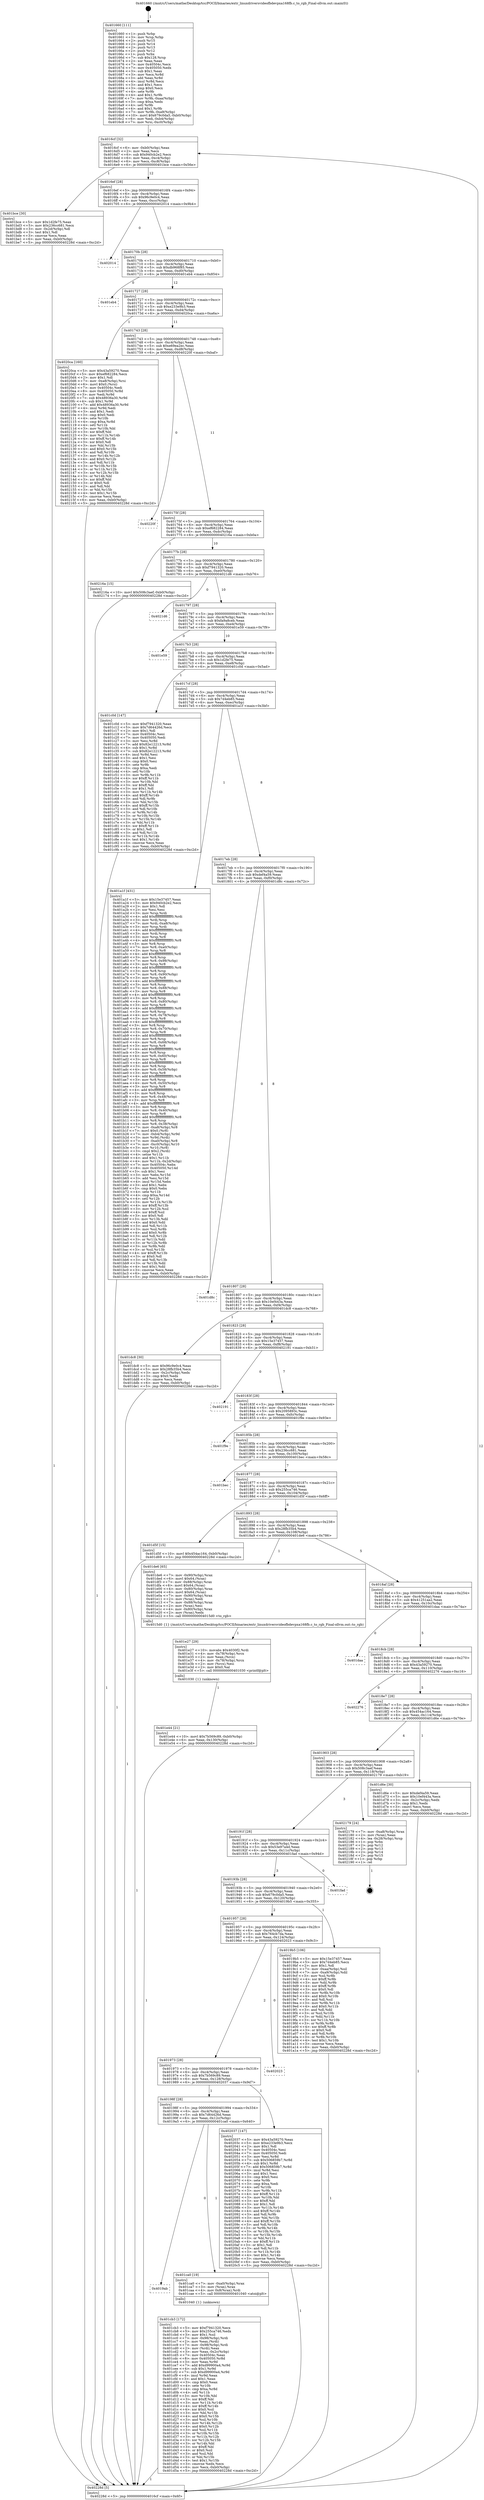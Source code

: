 digraph "0x401660" {
  label = "0x401660 (/mnt/c/Users/mathe/Desktop/tcc/POCII/binaries/extr_linuxdriversvideofbdevpxa168fb.c_to_rgb_Final-ollvm.out::main(0))"
  labelloc = "t"
  node[shape=record]

  Entry [label="",width=0.3,height=0.3,shape=circle,fillcolor=black,style=filled]
  "0x4016cf" [label="{
     0x4016cf [32]\l
     | [instrs]\l
     &nbsp;&nbsp;0x4016cf \<+6\>: mov -0xb0(%rbp),%eax\l
     &nbsp;&nbsp;0x4016d5 \<+2\>: mov %eax,%ecx\l
     &nbsp;&nbsp;0x4016d7 \<+6\>: sub $0x940cb2e2,%ecx\l
     &nbsp;&nbsp;0x4016dd \<+6\>: mov %eax,-0xc4(%rbp)\l
     &nbsp;&nbsp;0x4016e3 \<+6\>: mov %ecx,-0xc8(%rbp)\l
     &nbsp;&nbsp;0x4016e9 \<+6\>: je 0000000000401bce \<main+0x56e\>\l
  }"]
  "0x401bce" [label="{
     0x401bce [30]\l
     | [instrs]\l
     &nbsp;&nbsp;0x401bce \<+5\>: mov $0x1d2fe75,%eax\l
     &nbsp;&nbsp;0x401bd3 \<+5\>: mov $0x236cc681,%ecx\l
     &nbsp;&nbsp;0x401bd8 \<+3\>: mov -0x2d(%rbp),%dl\l
     &nbsp;&nbsp;0x401bdb \<+3\>: test $0x1,%dl\l
     &nbsp;&nbsp;0x401bde \<+3\>: cmovne %ecx,%eax\l
     &nbsp;&nbsp;0x401be1 \<+6\>: mov %eax,-0xb0(%rbp)\l
     &nbsp;&nbsp;0x401be7 \<+5\>: jmp 000000000040228d \<main+0xc2d\>\l
  }"]
  "0x4016ef" [label="{
     0x4016ef [28]\l
     | [instrs]\l
     &nbsp;&nbsp;0x4016ef \<+5\>: jmp 00000000004016f4 \<main+0x94\>\l
     &nbsp;&nbsp;0x4016f4 \<+6\>: mov -0xc4(%rbp),%eax\l
     &nbsp;&nbsp;0x4016fa \<+5\>: sub $0x96c9e0c4,%eax\l
     &nbsp;&nbsp;0x4016ff \<+6\>: mov %eax,-0xcc(%rbp)\l
     &nbsp;&nbsp;0x401705 \<+6\>: je 0000000000402014 \<main+0x9b4\>\l
  }"]
  Exit [label="",width=0.3,height=0.3,shape=circle,fillcolor=black,style=filled,peripheries=2]
  "0x402014" [label="{
     0x402014\l
  }", style=dashed]
  "0x40170b" [label="{
     0x40170b [28]\l
     | [instrs]\l
     &nbsp;&nbsp;0x40170b \<+5\>: jmp 0000000000401710 \<main+0xb0\>\l
     &nbsp;&nbsp;0x401710 \<+6\>: mov -0xc4(%rbp),%eax\l
     &nbsp;&nbsp;0x401716 \<+5\>: sub $0xdb968f85,%eax\l
     &nbsp;&nbsp;0x40171b \<+6\>: mov %eax,-0xd0(%rbp)\l
     &nbsp;&nbsp;0x401721 \<+6\>: je 0000000000401eb4 \<main+0x854\>\l
  }"]
  "0x401e44" [label="{
     0x401e44 [21]\l
     | [instrs]\l
     &nbsp;&nbsp;0x401e44 \<+10\>: movl $0x7b569c89,-0xb0(%rbp)\l
     &nbsp;&nbsp;0x401e4e \<+6\>: mov %eax,-0x130(%rbp)\l
     &nbsp;&nbsp;0x401e54 \<+5\>: jmp 000000000040228d \<main+0xc2d\>\l
  }"]
  "0x401eb4" [label="{
     0x401eb4\l
  }", style=dashed]
  "0x401727" [label="{
     0x401727 [28]\l
     | [instrs]\l
     &nbsp;&nbsp;0x401727 \<+5\>: jmp 000000000040172c \<main+0xcc\>\l
     &nbsp;&nbsp;0x40172c \<+6\>: mov -0xc4(%rbp),%eax\l
     &nbsp;&nbsp;0x401732 \<+5\>: sub $0xe233e9b3,%eax\l
     &nbsp;&nbsp;0x401737 \<+6\>: mov %eax,-0xd4(%rbp)\l
     &nbsp;&nbsp;0x40173d \<+6\>: je 00000000004020ca \<main+0xa6a\>\l
  }"]
  "0x401e27" [label="{
     0x401e27 [29]\l
     | [instrs]\l
     &nbsp;&nbsp;0x401e27 \<+10\>: movabs $0x4030f2,%rdi\l
     &nbsp;&nbsp;0x401e31 \<+4\>: mov -0x78(%rbp),%rcx\l
     &nbsp;&nbsp;0x401e35 \<+2\>: mov %eax,(%rcx)\l
     &nbsp;&nbsp;0x401e37 \<+4\>: mov -0x78(%rbp),%rcx\l
     &nbsp;&nbsp;0x401e3b \<+2\>: mov (%rcx),%esi\l
     &nbsp;&nbsp;0x401e3d \<+2\>: mov $0x0,%al\l
     &nbsp;&nbsp;0x401e3f \<+5\>: call 0000000000401030 \<printf@plt\>\l
     | [calls]\l
     &nbsp;&nbsp;0x401030 \{1\} (unknown)\l
  }"]
  "0x4020ca" [label="{
     0x4020ca [160]\l
     | [instrs]\l
     &nbsp;&nbsp;0x4020ca \<+5\>: mov $0x43a59270,%eax\l
     &nbsp;&nbsp;0x4020cf \<+5\>: mov $0xef682284,%ecx\l
     &nbsp;&nbsp;0x4020d4 \<+2\>: mov $0x1,%dl\l
     &nbsp;&nbsp;0x4020d6 \<+7\>: mov -0xa8(%rbp),%rsi\l
     &nbsp;&nbsp;0x4020dd \<+6\>: movl $0x0,(%rsi)\l
     &nbsp;&nbsp;0x4020e3 \<+7\>: mov 0x40504c,%edi\l
     &nbsp;&nbsp;0x4020ea \<+8\>: mov 0x405050,%r8d\l
     &nbsp;&nbsp;0x4020f2 \<+3\>: mov %edi,%r9d\l
     &nbsp;&nbsp;0x4020f5 \<+7\>: sub $0x48936a30,%r9d\l
     &nbsp;&nbsp;0x4020fc \<+4\>: sub $0x1,%r9d\l
     &nbsp;&nbsp;0x402100 \<+7\>: add $0x48936a30,%r9d\l
     &nbsp;&nbsp;0x402107 \<+4\>: imul %r9d,%edi\l
     &nbsp;&nbsp;0x40210b \<+3\>: and $0x1,%edi\l
     &nbsp;&nbsp;0x40210e \<+3\>: cmp $0x0,%edi\l
     &nbsp;&nbsp;0x402111 \<+4\>: sete %r10b\l
     &nbsp;&nbsp;0x402115 \<+4\>: cmp $0xa,%r8d\l
     &nbsp;&nbsp;0x402119 \<+4\>: setl %r11b\l
     &nbsp;&nbsp;0x40211d \<+3\>: mov %r10b,%bl\l
     &nbsp;&nbsp;0x402120 \<+3\>: xor $0xff,%bl\l
     &nbsp;&nbsp;0x402123 \<+3\>: mov %r11b,%r14b\l
     &nbsp;&nbsp;0x402126 \<+4\>: xor $0xff,%r14b\l
     &nbsp;&nbsp;0x40212a \<+3\>: xor $0x0,%dl\l
     &nbsp;&nbsp;0x40212d \<+3\>: mov %bl,%r15b\l
     &nbsp;&nbsp;0x402130 \<+4\>: and $0x0,%r15b\l
     &nbsp;&nbsp;0x402134 \<+3\>: and %dl,%r10b\l
     &nbsp;&nbsp;0x402137 \<+3\>: mov %r14b,%r12b\l
     &nbsp;&nbsp;0x40213a \<+4\>: and $0x0,%r12b\l
     &nbsp;&nbsp;0x40213e \<+3\>: and %dl,%r11b\l
     &nbsp;&nbsp;0x402141 \<+3\>: or %r10b,%r15b\l
     &nbsp;&nbsp;0x402144 \<+3\>: or %r11b,%r12b\l
     &nbsp;&nbsp;0x402147 \<+3\>: xor %r12b,%r15b\l
     &nbsp;&nbsp;0x40214a \<+3\>: or %r14b,%bl\l
     &nbsp;&nbsp;0x40214d \<+3\>: xor $0xff,%bl\l
     &nbsp;&nbsp;0x402150 \<+3\>: or $0x0,%dl\l
     &nbsp;&nbsp;0x402153 \<+2\>: and %dl,%bl\l
     &nbsp;&nbsp;0x402155 \<+3\>: or %bl,%r15b\l
     &nbsp;&nbsp;0x402158 \<+4\>: test $0x1,%r15b\l
     &nbsp;&nbsp;0x40215c \<+3\>: cmovne %ecx,%eax\l
     &nbsp;&nbsp;0x40215f \<+6\>: mov %eax,-0xb0(%rbp)\l
     &nbsp;&nbsp;0x402165 \<+5\>: jmp 000000000040228d \<main+0xc2d\>\l
  }"]
  "0x401743" [label="{
     0x401743 [28]\l
     | [instrs]\l
     &nbsp;&nbsp;0x401743 \<+5\>: jmp 0000000000401748 \<main+0xe8\>\l
     &nbsp;&nbsp;0x401748 \<+6\>: mov -0xc4(%rbp),%eax\l
     &nbsp;&nbsp;0x40174e \<+5\>: sub $0xe69ea2ec,%eax\l
     &nbsp;&nbsp;0x401753 \<+6\>: mov %eax,-0xd8(%rbp)\l
     &nbsp;&nbsp;0x401759 \<+6\>: je 000000000040220f \<main+0xbaf\>\l
  }"]
  "0x401cb3" [label="{
     0x401cb3 [172]\l
     | [instrs]\l
     &nbsp;&nbsp;0x401cb3 \<+5\>: mov $0xf7941320,%ecx\l
     &nbsp;&nbsp;0x401cb8 \<+5\>: mov $0x255ca746,%edx\l
     &nbsp;&nbsp;0x401cbd \<+3\>: mov $0x1,%sil\l
     &nbsp;&nbsp;0x401cc0 \<+7\>: mov -0x98(%rbp),%rdi\l
     &nbsp;&nbsp;0x401cc7 \<+2\>: mov %eax,(%rdi)\l
     &nbsp;&nbsp;0x401cc9 \<+7\>: mov -0x98(%rbp),%rdi\l
     &nbsp;&nbsp;0x401cd0 \<+2\>: mov (%rdi),%eax\l
     &nbsp;&nbsp;0x401cd2 \<+3\>: mov %eax,-0x2c(%rbp)\l
     &nbsp;&nbsp;0x401cd5 \<+7\>: mov 0x40504c,%eax\l
     &nbsp;&nbsp;0x401cdc \<+8\>: mov 0x405050,%r8d\l
     &nbsp;&nbsp;0x401ce4 \<+3\>: mov %eax,%r9d\l
     &nbsp;&nbsp;0x401ce7 \<+7\>: add $0xd99900a4,%r9d\l
     &nbsp;&nbsp;0x401cee \<+4\>: sub $0x1,%r9d\l
     &nbsp;&nbsp;0x401cf2 \<+7\>: sub $0xd99900a4,%r9d\l
     &nbsp;&nbsp;0x401cf9 \<+4\>: imul %r9d,%eax\l
     &nbsp;&nbsp;0x401cfd \<+3\>: and $0x1,%eax\l
     &nbsp;&nbsp;0x401d00 \<+3\>: cmp $0x0,%eax\l
     &nbsp;&nbsp;0x401d03 \<+4\>: sete %r10b\l
     &nbsp;&nbsp;0x401d07 \<+4\>: cmp $0xa,%r8d\l
     &nbsp;&nbsp;0x401d0b \<+4\>: setl %r11b\l
     &nbsp;&nbsp;0x401d0f \<+3\>: mov %r10b,%bl\l
     &nbsp;&nbsp;0x401d12 \<+3\>: xor $0xff,%bl\l
     &nbsp;&nbsp;0x401d15 \<+3\>: mov %r11b,%r14b\l
     &nbsp;&nbsp;0x401d18 \<+4\>: xor $0xff,%r14b\l
     &nbsp;&nbsp;0x401d1c \<+4\>: xor $0x0,%sil\l
     &nbsp;&nbsp;0x401d20 \<+3\>: mov %bl,%r15b\l
     &nbsp;&nbsp;0x401d23 \<+4\>: and $0x0,%r15b\l
     &nbsp;&nbsp;0x401d27 \<+3\>: and %sil,%r10b\l
     &nbsp;&nbsp;0x401d2a \<+3\>: mov %r14b,%r12b\l
     &nbsp;&nbsp;0x401d2d \<+4\>: and $0x0,%r12b\l
     &nbsp;&nbsp;0x401d31 \<+3\>: and %sil,%r11b\l
     &nbsp;&nbsp;0x401d34 \<+3\>: or %r10b,%r15b\l
     &nbsp;&nbsp;0x401d37 \<+3\>: or %r11b,%r12b\l
     &nbsp;&nbsp;0x401d3a \<+3\>: xor %r12b,%r15b\l
     &nbsp;&nbsp;0x401d3d \<+3\>: or %r14b,%bl\l
     &nbsp;&nbsp;0x401d40 \<+3\>: xor $0xff,%bl\l
     &nbsp;&nbsp;0x401d43 \<+4\>: or $0x0,%sil\l
     &nbsp;&nbsp;0x401d47 \<+3\>: and %sil,%bl\l
     &nbsp;&nbsp;0x401d4a \<+3\>: or %bl,%r15b\l
     &nbsp;&nbsp;0x401d4d \<+4\>: test $0x1,%r15b\l
     &nbsp;&nbsp;0x401d51 \<+3\>: cmovne %edx,%ecx\l
     &nbsp;&nbsp;0x401d54 \<+6\>: mov %ecx,-0xb0(%rbp)\l
     &nbsp;&nbsp;0x401d5a \<+5\>: jmp 000000000040228d \<main+0xc2d\>\l
  }"]
  "0x40220f" [label="{
     0x40220f\l
  }", style=dashed]
  "0x40175f" [label="{
     0x40175f [28]\l
     | [instrs]\l
     &nbsp;&nbsp;0x40175f \<+5\>: jmp 0000000000401764 \<main+0x104\>\l
     &nbsp;&nbsp;0x401764 \<+6\>: mov -0xc4(%rbp),%eax\l
     &nbsp;&nbsp;0x40176a \<+5\>: sub $0xef682284,%eax\l
     &nbsp;&nbsp;0x40176f \<+6\>: mov %eax,-0xdc(%rbp)\l
     &nbsp;&nbsp;0x401775 \<+6\>: je 000000000040216a \<main+0xb0a\>\l
  }"]
  "0x4019ab" [label="{
     0x4019ab\l
  }", style=dashed]
  "0x40216a" [label="{
     0x40216a [15]\l
     | [instrs]\l
     &nbsp;&nbsp;0x40216a \<+10\>: movl $0x508c3aef,-0xb0(%rbp)\l
     &nbsp;&nbsp;0x402174 \<+5\>: jmp 000000000040228d \<main+0xc2d\>\l
  }"]
  "0x40177b" [label="{
     0x40177b [28]\l
     | [instrs]\l
     &nbsp;&nbsp;0x40177b \<+5\>: jmp 0000000000401780 \<main+0x120\>\l
     &nbsp;&nbsp;0x401780 \<+6\>: mov -0xc4(%rbp),%eax\l
     &nbsp;&nbsp;0x401786 \<+5\>: sub $0xf7941320,%eax\l
     &nbsp;&nbsp;0x40178b \<+6\>: mov %eax,-0xe0(%rbp)\l
     &nbsp;&nbsp;0x401791 \<+6\>: je 00000000004021d6 \<main+0xb76\>\l
  }"]
  "0x401ca0" [label="{
     0x401ca0 [19]\l
     | [instrs]\l
     &nbsp;&nbsp;0x401ca0 \<+7\>: mov -0xa0(%rbp),%rax\l
     &nbsp;&nbsp;0x401ca7 \<+3\>: mov (%rax),%rax\l
     &nbsp;&nbsp;0x401caa \<+4\>: mov 0x8(%rax),%rdi\l
     &nbsp;&nbsp;0x401cae \<+5\>: call 0000000000401040 \<atoi@plt\>\l
     | [calls]\l
     &nbsp;&nbsp;0x401040 \{1\} (unknown)\l
  }"]
  "0x4021d6" [label="{
     0x4021d6\l
  }", style=dashed]
  "0x401797" [label="{
     0x401797 [28]\l
     | [instrs]\l
     &nbsp;&nbsp;0x401797 \<+5\>: jmp 000000000040179c \<main+0x13c\>\l
     &nbsp;&nbsp;0x40179c \<+6\>: mov -0xc4(%rbp),%eax\l
     &nbsp;&nbsp;0x4017a2 \<+5\>: sub $0xfa9a8ceb,%eax\l
     &nbsp;&nbsp;0x4017a7 \<+6\>: mov %eax,-0xe4(%rbp)\l
     &nbsp;&nbsp;0x4017ad \<+6\>: je 0000000000401e59 \<main+0x7f9\>\l
  }"]
  "0x40198f" [label="{
     0x40198f [28]\l
     | [instrs]\l
     &nbsp;&nbsp;0x40198f \<+5\>: jmp 0000000000401994 \<main+0x334\>\l
     &nbsp;&nbsp;0x401994 \<+6\>: mov -0xc4(%rbp),%eax\l
     &nbsp;&nbsp;0x40199a \<+5\>: sub $0x7d64426d,%eax\l
     &nbsp;&nbsp;0x40199f \<+6\>: mov %eax,-0x12c(%rbp)\l
     &nbsp;&nbsp;0x4019a5 \<+6\>: je 0000000000401ca0 \<main+0x640\>\l
  }"]
  "0x401e59" [label="{
     0x401e59\l
  }", style=dashed]
  "0x4017b3" [label="{
     0x4017b3 [28]\l
     | [instrs]\l
     &nbsp;&nbsp;0x4017b3 \<+5\>: jmp 00000000004017b8 \<main+0x158\>\l
     &nbsp;&nbsp;0x4017b8 \<+6\>: mov -0xc4(%rbp),%eax\l
     &nbsp;&nbsp;0x4017be \<+5\>: sub $0x1d2fe75,%eax\l
     &nbsp;&nbsp;0x4017c3 \<+6\>: mov %eax,-0xe8(%rbp)\l
     &nbsp;&nbsp;0x4017c9 \<+6\>: je 0000000000401c0d \<main+0x5ad\>\l
  }"]
  "0x402037" [label="{
     0x402037 [147]\l
     | [instrs]\l
     &nbsp;&nbsp;0x402037 \<+5\>: mov $0x43a59270,%eax\l
     &nbsp;&nbsp;0x40203c \<+5\>: mov $0xe233e9b3,%ecx\l
     &nbsp;&nbsp;0x402041 \<+2\>: mov $0x1,%dl\l
     &nbsp;&nbsp;0x402043 \<+7\>: mov 0x40504c,%esi\l
     &nbsp;&nbsp;0x40204a \<+7\>: mov 0x405050,%edi\l
     &nbsp;&nbsp;0x402051 \<+3\>: mov %esi,%r8d\l
     &nbsp;&nbsp;0x402054 \<+7\>: sub $0x506859b7,%r8d\l
     &nbsp;&nbsp;0x40205b \<+4\>: sub $0x1,%r8d\l
     &nbsp;&nbsp;0x40205f \<+7\>: add $0x506859b7,%r8d\l
     &nbsp;&nbsp;0x402066 \<+4\>: imul %r8d,%esi\l
     &nbsp;&nbsp;0x40206a \<+3\>: and $0x1,%esi\l
     &nbsp;&nbsp;0x40206d \<+3\>: cmp $0x0,%esi\l
     &nbsp;&nbsp;0x402070 \<+4\>: sete %r9b\l
     &nbsp;&nbsp;0x402074 \<+3\>: cmp $0xa,%edi\l
     &nbsp;&nbsp;0x402077 \<+4\>: setl %r10b\l
     &nbsp;&nbsp;0x40207b \<+3\>: mov %r9b,%r11b\l
     &nbsp;&nbsp;0x40207e \<+4\>: xor $0xff,%r11b\l
     &nbsp;&nbsp;0x402082 \<+3\>: mov %r10b,%bl\l
     &nbsp;&nbsp;0x402085 \<+3\>: xor $0xff,%bl\l
     &nbsp;&nbsp;0x402088 \<+3\>: xor $0x1,%dl\l
     &nbsp;&nbsp;0x40208b \<+3\>: mov %r11b,%r14b\l
     &nbsp;&nbsp;0x40208e \<+4\>: and $0xff,%r14b\l
     &nbsp;&nbsp;0x402092 \<+3\>: and %dl,%r9b\l
     &nbsp;&nbsp;0x402095 \<+3\>: mov %bl,%r15b\l
     &nbsp;&nbsp;0x402098 \<+4\>: and $0xff,%r15b\l
     &nbsp;&nbsp;0x40209c \<+3\>: and %dl,%r10b\l
     &nbsp;&nbsp;0x40209f \<+3\>: or %r9b,%r14b\l
     &nbsp;&nbsp;0x4020a2 \<+3\>: or %r10b,%r15b\l
     &nbsp;&nbsp;0x4020a5 \<+3\>: xor %r15b,%r14b\l
     &nbsp;&nbsp;0x4020a8 \<+3\>: or %bl,%r11b\l
     &nbsp;&nbsp;0x4020ab \<+4\>: xor $0xff,%r11b\l
     &nbsp;&nbsp;0x4020af \<+3\>: or $0x1,%dl\l
     &nbsp;&nbsp;0x4020b2 \<+3\>: and %dl,%r11b\l
     &nbsp;&nbsp;0x4020b5 \<+3\>: or %r11b,%r14b\l
     &nbsp;&nbsp;0x4020b8 \<+4\>: test $0x1,%r14b\l
     &nbsp;&nbsp;0x4020bc \<+3\>: cmovne %ecx,%eax\l
     &nbsp;&nbsp;0x4020bf \<+6\>: mov %eax,-0xb0(%rbp)\l
     &nbsp;&nbsp;0x4020c5 \<+5\>: jmp 000000000040228d \<main+0xc2d\>\l
  }"]
  "0x401c0d" [label="{
     0x401c0d [147]\l
     | [instrs]\l
     &nbsp;&nbsp;0x401c0d \<+5\>: mov $0xf7941320,%eax\l
     &nbsp;&nbsp;0x401c12 \<+5\>: mov $0x7d64426d,%ecx\l
     &nbsp;&nbsp;0x401c17 \<+2\>: mov $0x1,%dl\l
     &nbsp;&nbsp;0x401c19 \<+7\>: mov 0x40504c,%esi\l
     &nbsp;&nbsp;0x401c20 \<+7\>: mov 0x405050,%edi\l
     &nbsp;&nbsp;0x401c27 \<+3\>: mov %esi,%r8d\l
     &nbsp;&nbsp;0x401c2a \<+7\>: add $0x82e12213,%r8d\l
     &nbsp;&nbsp;0x401c31 \<+4\>: sub $0x1,%r8d\l
     &nbsp;&nbsp;0x401c35 \<+7\>: sub $0x82e12213,%r8d\l
     &nbsp;&nbsp;0x401c3c \<+4\>: imul %r8d,%esi\l
     &nbsp;&nbsp;0x401c40 \<+3\>: and $0x1,%esi\l
     &nbsp;&nbsp;0x401c43 \<+3\>: cmp $0x0,%esi\l
     &nbsp;&nbsp;0x401c46 \<+4\>: sete %r9b\l
     &nbsp;&nbsp;0x401c4a \<+3\>: cmp $0xa,%edi\l
     &nbsp;&nbsp;0x401c4d \<+4\>: setl %r10b\l
     &nbsp;&nbsp;0x401c51 \<+3\>: mov %r9b,%r11b\l
     &nbsp;&nbsp;0x401c54 \<+4\>: xor $0xff,%r11b\l
     &nbsp;&nbsp;0x401c58 \<+3\>: mov %r10b,%bl\l
     &nbsp;&nbsp;0x401c5b \<+3\>: xor $0xff,%bl\l
     &nbsp;&nbsp;0x401c5e \<+3\>: xor $0x1,%dl\l
     &nbsp;&nbsp;0x401c61 \<+3\>: mov %r11b,%r14b\l
     &nbsp;&nbsp;0x401c64 \<+4\>: and $0xff,%r14b\l
     &nbsp;&nbsp;0x401c68 \<+3\>: and %dl,%r9b\l
     &nbsp;&nbsp;0x401c6b \<+3\>: mov %bl,%r15b\l
     &nbsp;&nbsp;0x401c6e \<+4\>: and $0xff,%r15b\l
     &nbsp;&nbsp;0x401c72 \<+3\>: and %dl,%r10b\l
     &nbsp;&nbsp;0x401c75 \<+3\>: or %r9b,%r14b\l
     &nbsp;&nbsp;0x401c78 \<+3\>: or %r10b,%r15b\l
     &nbsp;&nbsp;0x401c7b \<+3\>: xor %r15b,%r14b\l
     &nbsp;&nbsp;0x401c7e \<+3\>: or %bl,%r11b\l
     &nbsp;&nbsp;0x401c81 \<+4\>: xor $0xff,%r11b\l
     &nbsp;&nbsp;0x401c85 \<+3\>: or $0x1,%dl\l
     &nbsp;&nbsp;0x401c88 \<+3\>: and %dl,%r11b\l
     &nbsp;&nbsp;0x401c8b \<+3\>: or %r11b,%r14b\l
     &nbsp;&nbsp;0x401c8e \<+4\>: test $0x1,%r14b\l
     &nbsp;&nbsp;0x401c92 \<+3\>: cmovne %ecx,%eax\l
     &nbsp;&nbsp;0x401c95 \<+6\>: mov %eax,-0xb0(%rbp)\l
     &nbsp;&nbsp;0x401c9b \<+5\>: jmp 000000000040228d \<main+0xc2d\>\l
  }"]
  "0x4017cf" [label="{
     0x4017cf [28]\l
     | [instrs]\l
     &nbsp;&nbsp;0x4017cf \<+5\>: jmp 00000000004017d4 \<main+0x174\>\l
     &nbsp;&nbsp;0x4017d4 \<+6\>: mov -0xc4(%rbp),%eax\l
     &nbsp;&nbsp;0x4017da \<+5\>: sub $0x7d4eb85,%eax\l
     &nbsp;&nbsp;0x4017df \<+6\>: mov %eax,-0xec(%rbp)\l
     &nbsp;&nbsp;0x4017e5 \<+6\>: je 0000000000401a1f \<main+0x3bf\>\l
  }"]
  "0x401973" [label="{
     0x401973 [28]\l
     | [instrs]\l
     &nbsp;&nbsp;0x401973 \<+5\>: jmp 0000000000401978 \<main+0x318\>\l
     &nbsp;&nbsp;0x401978 \<+6\>: mov -0xc4(%rbp),%eax\l
     &nbsp;&nbsp;0x40197e \<+5\>: sub $0x7b569c89,%eax\l
     &nbsp;&nbsp;0x401983 \<+6\>: mov %eax,-0x128(%rbp)\l
     &nbsp;&nbsp;0x401989 \<+6\>: je 0000000000402037 \<main+0x9d7\>\l
  }"]
  "0x401a1f" [label="{
     0x401a1f [431]\l
     | [instrs]\l
     &nbsp;&nbsp;0x401a1f \<+5\>: mov $0x15e37457,%eax\l
     &nbsp;&nbsp;0x401a24 \<+5\>: mov $0x940cb2e2,%ecx\l
     &nbsp;&nbsp;0x401a29 \<+2\>: mov $0x1,%dl\l
     &nbsp;&nbsp;0x401a2b \<+2\>: xor %esi,%esi\l
     &nbsp;&nbsp;0x401a2d \<+3\>: mov %rsp,%rdi\l
     &nbsp;&nbsp;0x401a30 \<+4\>: add $0xfffffffffffffff0,%rdi\l
     &nbsp;&nbsp;0x401a34 \<+3\>: mov %rdi,%rsp\l
     &nbsp;&nbsp;0x401a37 \<+7\>: mov %rdi,-0xa8(%rbp)\l
     &nbsp;&nbsp;0x401a3e \<+3\>: mov %rsp,%rdi\l
     &nbsp;&nbsp;0x401a41 \<+4\>: add $0xfffffffffffffff0,%rdi\l
     &nbsp;&nbsp;0x401a45 \<+3\>: mov %rdi,%rsp\l
     &nbsp;&nbsp;0x401a48 \<+3\>: mov %rsp,%r8\l
     &nbsp;&nbsp;0x401a4b \<+4\>: add $0xfffffffffffffff0,%r8\l
     &nbsp;&nbsp;0x401a4f \<+3\>: mov %r8,%rsp\l
     &nbsp;&nbsp;0x401a52 \<+7\>: mov %r8,-0xa0(%rbp)\l
     &nbsp;&nbsp;0x401a59 \<+3\>: mov %rsp,%r8\l
     &nbsp;&nbsp;0x401a5c \<+4\>: add $0xfffffffffffffff0,%r8\l
     &nbsp;&nbsp;0x401a60 \<+3\>: mov %r8,%rsp\l
     &nbsp;&nbsp;0x401a63 \<+7\>: mov %r8,-0x98(%rbp)\l
     &nbsp;&nbsp;0x401a6a \<+3\>: mov %rsp,%r8\l
     &nbsp;&nbsp;0x401a6d \<+4\>: add $0xfffffffffffffff0,%r8\l
     &nbsp;&nbsp;0x401a71 \<+3\>: mov %r8,%rsp\l
     &nbsp;&nbsp;0x401a74 \<+7\>: mov %r8,-0x90(%rbp)\l
     &nbsp;&nbsp;0x401a7b \<+3\>: mov %rsp,%r8\l
     &nbsp;&nbsp;0x401a7e \<+4\>: add $0xfffffffffffffff0,%r8\l
     &nbsp;&nbsp;0x401a82 \<+3\>: mov %r8,%rsp\l
     &nbsp;&nbsp;0x401a85 \<+7\>: mov %r8,-0x88(%rbp)\l
     &nbsp;&nbsp;0x401a8c \<+3\>: mov %rsp,%r8\l
     &nbsp;&nbsp;0x401a8f \<+4\>: add $0xfffffffffffffff0,%r8\l
     &nbsp;&nbsp;0x401a93 \<+3\>: mov %r8,%rsp\l
     &nbsp;&nbsp;0x401a96 \<+4\>: mov %r8,-0x80(%rbp)\l
     &nbsp;&nbsp;0x401a9a \<+3\>: mov %rsp,%r8\l
     &nbsp;&nbsp;0x401a9d \<+4\>: add $0xfffffffffffffff0,%r8\l
     &nbsp;&nbsp;0x401aa1 \<+3\>: mov %r8,%rsp\l
     &nbsp;&nbsp;0x401aa4 \<+4\>: mov %r8,-0x78(%rbp)\l
     &nbsp;&nbsp;0x401aa8 \<+3\>: mov %rsp,%r8\l
     &nbsp;&nbsp;0x401aab \<+4\>: add $0xfffffffffffffff0,%r8\l
     &nbsp;&nbsp;0x401aaf \<+3\>: mov %r8,%rsp\l
     &nbsp;&nbsp;0x401ab2 \<+4\>: mov %r8,-0x70(%rbp)\l
     &nbsp;&nbsp;0x401ab6 \<+3\>: mov %rsp,%r8\l
     &nbsp;&nbsp;0x401ab9 \<+4\>: add $0xfffffffffffffff0,%r8\l
     &nbsp;&nbsp;0x401abd \<+3\>: mov %r8,%rsp\l
     &nbsp;&nbsp;0x401ac0 \<+4\>: mov %r8,-0x68(%rbp)\l
     &nbsp;&nbsp;0x401ac4 \<+3\>: mov %rsp,%r8\l
     &nbsp;&nbsp;0x401ac7 \<+4\>: add $0xfffffffffffffff0,%r8\l
     &nbsp;&nbsp;0x401acb \<+3\>: mov %r8,%rsp\l
     &nbsp;&nbsp;0x401ace \<+4\>: mov %r8,-0x60(%rbp)\l
     &nbsp;&nbsp;0x401ad2 \<+3\>: mov %rsp,%r8\l
     &nbsp;&nbsp;0x401ad5 \<+4\>: add $0xfffffffffffffff0,%r8\l
     &nbsp;&nbsp;0x401ad9 \<+3\>: mov %r8,%rsp\l
     &nbsp;&nbsp;0x401adc \<+4\>: mov %r8,-0x58(%rbp)\l
     &nbsp;&nbsp;0x401ae0 \<+3\>: mov %rsp,%r8\l
     &nbsp;&nbsp;0x401ae3 \<+4\>: add $0xfffffffffffffff0,%r8\l
     &nbsp;&nbsp;0x401ae7 \<+3\>: mov %r8,%rsp\l
     &nbsp;&nbsp;0x401aea \<+4\>: mov %r8,-0x50(%rbp)\l
     &nbsp;&nbsp;0x401aee \<+3\>: mov %rsp,%r8\l
     &nbsp;&nbsp;0x401af1 \<+4\>: add $0xfffffffffffffff0,%r8\l
     &nbsp;&nbsp;0x401af5 \<+3\>: mov %r8,%rsp\l
     &nbsp;&nbsp;0x401af8 \<+4\>: mov %r8,-0x48(%rbp)\l
     &nbsp;&nbsp;0x401afc \<+3\>: mov %rsp,%r8\l
     &nbsp;&nbsp;0x401aff \<+4\>: add $0xfffffffffffffff0,%r8\l
     &nbsp;&nbsp;0x401b03 \<+3\>: mov %r8,%rsp\l
     &nbsp;&nbsp;0x401b06 \<+4\>: mov %r8,-0x40(%rbp)\l
     &nbsp;&nbsp;0x401b0a \<+3\>: mov %rsp,%r8\l
     &nbsp;&nbsp;0x401b0d \<+4\>: add $0xfffffffffffffff0,%r8\l
     &nbsp;&nbsp;0x401b11 \<+3\>: mov %r8,%rsp\l
     &nbsp;&nbsp;0x401b14 \<+4\>: mov %r8,-0x38(%rbp)\l
     &nbsp;&nbsp;0x401b18 \<+7\>: mov -0xa8(%rbp),%r8\l
     &nbsp;&nbsp;0x401b1f \<+7\>: movl $0x0,(%r8)\l
     &nbsp;&nbsp;0x401b26 \<+7\>: mov -0xb4(%rbp),%r9d\l
     &nbsp;&nbsp;0x401b2d \<+3\>: mov %r9d,(%rdi)\l
     &nbsp;&nbsp;0x401b30 \<+7\>: mov -0xa0(%rbp),%r8\l
     &nbsp;&nbsp;0x401b37 \<+7\>: mov -0xc0(%rbp),%r10\l
     &nbsp;&nbsp;0x401b3e \<+3\>: mov %r10,(%r8)\l
     &nbsp;&nbsp;0x401b41 \<+3\>: cmpl $0x2,(%rdi)\l
     &nbsp;&nbsp;0x401b44 \<+4\>: setne %r11b\l
     &nbsp;&nbsp;0x401b48 \<+4\>: and $0x1,%r11b\l
     &nbsp;&nbsp;0x401b4c \<+4\>: mov %r11b,-0x2d(%rbp)\l
     &nbsp;&nbsp;0x401b50 \<+7\>: mov 0x40504c,%ebx\l
     &nbsp;&nbsp;0x401b57 \<+8\>: mov 0x405050,%r14d\l
     &nbsp;&nbsp;0x401b5f \<+3\>: sub $0x1,%esi\l
     &nbsp;&nbsp;0x401b62 \<+3\>: mov %ebx,%r15d\l
     &nbsp;&nbsp;0x401b65 \<+3\>: add %esi,%r15d\l
     &nbsp;&nbsp;0x401b68 \<+4\>: imul %r15d,%ebx\l
     &nbsp;&nbsp;0x401b6c \<+3\>: and $0x1,%ebx\l
     &nbsp;&nbsp;0x401b6f \<+3\>: cmp $0x0,%ebx\l
     &nbsp;&nbsp;0x401b72 \<+4\>: sete %r11b\l
     &nbsp;&nbsp;0x401b76 \<+4\>: cmp $0xa,%r14d\l
     &nbsp;&nbsp;0x401b7a \<+4\>: setl %r12b\l
     &nbsp;&nbsp;0x401b7e \<+3\>: mov %r11b,%r13b\l
     &nbsp;&nbsp;0x401b81 \<+4\>: xor $0xff,%r13b\l
     &nbsp;&nbsp;0x401b85 \<+3\>: mov %r12b,%sil\l
     &nbsp;&nbsp;0x401b88 \<+4\>: xor $0xff,%sil\l
     &nbsp;&nbsp;0x401b8c \<+3\>: xor $0x0,%dl\l
     &nbsp;&nbsp;0x401b8f \<+3\>: mov %r13b,%dil\l
     &nbsp;&nbsp;0x401b92 \<+4\>: and $0x0,%dil\l
     &nbsp;&nbsp;0x401b96 \<+3\>: and %dl,%r11b\l
     &nbsp;&nbsp;0x401b99 \<+3\>: mov %sil,%r8b\l
     &nbsp;&nbsp;0x401b9c \<+4\>: and $0x0,%r8b\l
     &nbsp;&nbsp;0x401ba0 \<+3\>: and %dl,%r12b\l
     &nbsp;&nbsp;0x401ba3 \<+3\>: or %r11b,%dil\l
     &nbsp;&nbsp;0x401ba6 \<+3\>: or %r12b,%r8b\l
     &nbsp;&nbsp;0x401ba9 \<+3\>: xor %r8b,%dil\l
     &nbsp;&nbsp;0x401bac \<+3\>: or %sil,%r13b\l
     &nbsp;&nbsp;0x401baf \<+4\>: xor $0xff,%r13b\l
     &nbsp;&nbsp;0x401bb3 \<+3\>: or $0x0,%dl\l
     &nbsp;&nbsp;0x401bb6 \<+3\>: and %dl,%r13b\l
     &nbsp;&nbsp;0x401bb9 \<+3\>: or %r13b,%dil\l
     &nbsp;&nbsp;0x401bbc \<+4\>: test $0x1,%dil\l
     &nbsp;&nbsp;0x401bc0 \<+3\>: cmovne %ecx,%eax\l
     &nbsp;&nbsp;0x401bc3 \<+6\>: mov %eax,-0xb0(%rbp)\l
     &nbsp;&nbsp;0x401bc9 \<+5\>: jmp 000000000040228d \<main+0xc2d\>\l
  }"]
  "0x4017eb" [label="{
     0x4017eb [28]\l
     | [instrs]\l
     &nbsp;&nbsp;0x4017eb \<+5\>: jmp 00000000004017f0 \<main+0x190\>\l
     &nbsp;&nbsp;0x4017f0 \<+6\>: mov -0xc4(%rbp),%eax\l
     &nbsp;&nbsp;0x4017f6 \<+5\>: sub $0xdef4a59,%eax\l
     &nbsp;&nbsp;0x4017fb \<+6\>: mov %eax,-0xf0(%rbp)\l
     &nbsp;&nbsp;0x401801 \<+6\>: je 0000000000401d8c \<main+0x72c\>\l
  }"]
  "0x402023" [label="{
     0x402023\l
  }", style=dashed]
  "0x401d8c" [label="{
     0x401d8c\l
  }", style=dashed]
  "0x401807" [label="{
     0x401807 [28]\l
     | [instrs]\l
     &nbsp;&nbsp;0x401807 \<+5\>: jmp 000000000040180c \<main+0x1ac\>\l
     &nbsp;&nbsp;0x40180c \<+6\>: mov -0xc4(%rbp),%eax\l
     &nbsp;&nbsp;0x401812 \<+5\>: sub $0x10ef443a,%eax\l
     &nbsp;&nbsp;0x401817 \<+6\>: mov %eax,-0xf4(%rbp)\l
     &nbsp;&nbsp;0x40181d \<+6\>: je 0000000000401dc8 \<main+0x768\>\l
  }"]
  "0x401660" [label="{
     0x401660 [111]\l
     | [instrs]\l
     &nbsp;&nbsp;0x401660 \<+1\>: push %rbp\l
     &nbsp;&nbsp;0x401661 \<+3\>: mov %rsp,%rbp\l
     &nbsp;&nbsp;0x401664 \<+2\>: push %r15\l
     &nbsp;&nbsp;0x401666 \<+2\>: push %r14\l
     &nbsp;&nbsp;0x401668 \<+2\>: push %r13\l
     &nbsp;&nbsp;0x40166a \<+2\>: push %r12\l
     &nbsp;&nbsp;0x40166c \<+1\>: push %rbx\l
     &nbsp;&nbsp;0x40166d \<+7\>: sub $0x128,%rsp\l
     &nbsp;&nbsp;0x401674 \<+2\>: xor %eax,%eax\l
     &nbsp;&nbsp;0x401676 \<+7\>: mov 0x40504c,%ecx\l
     &nbsp;&nbsp;0x40167d \<+7\>: mov 0x405050,%edx\l
     &nbsp;&nbsp;0x401684 \<+3\>: sub $0x1,%eax\l
     &nbsp;&nbsp;0x401687 \<+3\>: mov %ecx,%r8d\l
     &nbsp;&nbsp;0x40168a \<+3\>: add %eax,%r8d\l
     &nbsp;&nbsp;0x40168d \<+4\>: imul %r8d,%ecx\l
     &nbsp;&nbsp;0x401691 \<+3\>: and $0x1,%ecx\l
     &nbsp;&nbsp;0x401694 \<+3\>: cmp $0x0,%ecx\l
     &nbsp;&nbsp;0x401697 \<+4\>: sete %r9b\l
     &nbsp;&nbsp;0x40169b \<+4\>: and $0x1,%r9b\l
     &nbsp;&nbsp;0x40169f \<+7\>: mov %r9b,-0xaa(%rbp)\l
     &nbsp;&nbsp;0x4016a6 \<+3\>: cmp $0xa,%edx\l
     &nbsp;&nbsp;0x4016a9 \<+4\>: setl %r9b\l
     &nbsp;&nbsp;0x4016ad \<+4\>: and $0x1,%r9b\l
     &nbsp;&nbsp;0x4016b1 \<+7\>: mov %r9b,-0xa9(%rbp)\l
     &nbsp;&nbsp;0x4016b8 \<+10\>: movl $0x679c0da5,-0xb0(%rbp)\l
     &nbsp;&nbsp;0x4016c2 \<+6\>: mov %edi,-0xb4(%rbp)\l
     &nbsp;&nbsp;0x4016c8 \<+7\>: mov %rsi,-0xc0(%rbp)\l
  }"]
  "0x401dc8" [label="{
     0x401dc8 [30]\l
     | [instrs]\l
     &nbsp;&nbsp;0x401dc8 \<+5\>: mov $0x96c9e0c4,%eax\l
     &nbsp;&nbsp;0x401dcd \<+5\>: mov $0x28fb35b4,%ecx\l
     &nbsp;&nbsp;0x401dd2 \<+3\>: mov -0x2c(%rbp),%edx\l
     &nbsp;&nbsp;0x401dd5 \<+3\>: cmp $0x0,%edx\l
     &nbsp;&nbsp;0x401dd8 \<+3\>: cmove %ecx,%eax\l
     &nbsp;&nbsp;0x401ddb \<+6\>: mov %eax,-0xb0(%rbp)\l
     &nbsp;&nbsp;0x401de1 \<+5\>: jmp 000000000040228d \<main+0xc2d\>\l
  }"]
  "0x401823" [label="{
     0x401823 [28]\l
     | [instrs]\l
     &nbsp;&nbsp;0x401823 \<+5\>: jmp 0000000000401828 \<main+0x1c8\>\l
     &nbsp;&nbsp;0x401828 \<+6\>: mov -0xc4(%rbp),%eax\l
     &nbsp;&nbsp;0x40182e \<+5\>: sub $0x15e37457,%eax\l
     &nbsp;&nbsp;0x401833 \<+6\>: mov %eax,-0xf8(%rbp)\l
     &nbsp;&nbsp;0x401839 \<+6\>: je 0000000000402191 \<main+0xb31\>\l
  }"]
  "0x40228d" [label="{
     0x40228d [5]\l
     | [instrs]\l
     &nbsp;&nbsp;0x40228d \<+5\>: jmp 00000000004016cf \<main+0x6f\>\l
  }"]
  "0x402191" [label="{
     0x402191\l
  }", style=dashed]
  "0x40183f" [label="{
     0x40183f [28]\l
     | [instrs]\l
     &nbsp;&nbsp;0x40183f \<+5\>: jmp 0000000000401844 \<main+0x1e4\>\l
     &nbsp;&nbsp;0x401844 \<+6\>: mov -0xc4(%rbp),%eax\l
     &nbsp;&nbsp;0x40184a \<+5\>: sub $0x2095893c,%eax\l
     &nbsp;&nbsp;0x40184f \<+6\>: mov %eax,-0xfc(%rbp)\l
     &nbsp;&nbsp;0x401855 \<+6\>: je 0000000000401f9e \<main+0x93e\>\l
  }"]
  "0x401957" [label="{
     0x401957 [28]\l
     | [instrs]\l
     &nbsp;&nbsp;0x401957 \<+5\>: jmp 000000000040195c \<main+0x2fc\>\l
     &nbsp;&nbsp;0x40195c \<+6\>: mov -0xc4(%rbp),%eax\l
     &nbsp;&nbsp;0x401962 \<+5\>: sub $0x764cb7da,%eax\l
     &nbsp;&nbsp;0x401967 \<+6\>: mov %eax,-0x124(%rbp)\l
     &nbsp;&nbsp;0x40196d \<+6\>: je 0000000000402023 \<main+0x9c3\>\l
  }"]
  "0x401f9e" [label="{
     0x401f9e\l
  }", style=dashed]
  "0x40185b" [label="{
     0x40185b [28]\l
     | [instrs]\l
     &nbsp;&nbsp;0x40185b \<+5\>: jmp 0000000000401860 \<main+0x200\>\l
     &nbsp;&nbsp;0x401860 \<+6\>: mov -0xc4(%rbp),%eax\l
     &nbsp;&nbsp;0x401866 \<+5\>: sub $0x236cc681,%eax\l
     &nbsp;&nbsp;0x40186b \<+6\>: mov %eax,-0x100(%rbp)\l
     &nbsp;&nbsp;0x401871 \<+6\>: je 0000000000401bec \<main+0x58c\>\l
  }"]
  "0x4019b5" [label="{
     0x4019b5 [106]\l
     | [instrs]\l
     &nbsp;&nbsp;0x4019b5 \<+5\>: mov $0x15e37457,%eax\l
     &nbsp;&nbsp;0x4019ba \<+5\>: mov $0x7d4eb85,%ecx\l
     &nbsp;&nbsp;0x4019bf \<+2\>: mov $0x1,%dl\l
     &nbsp;&nbsp;0x4019c1 \<+7\>: mov -0xaa(%rbp),%sil\l
     &nbsp;&nbsp;0x4019c8 \<+7\>: mov -0xa9(%rbp),%dil\l
     &nbsp;&nbsp;0x4019cf \<+3\>: mov %sil,%r8b\l
     &nbsp;&nbsp;0x4019d2 \<+4\>: xor $0xff,%r8b\l
     &nbsp;&nbsp;0x4019d6 \<+3\>: mov %dil,%r9b\l
     &nbsp;&nbsp;0x4019d9 \<+4\>: xor $0xff,%r9b\l
     &nbsp;&nbsp;0x4019dd \<+3\>: xor $0x0,%dl\l
     &nbsp;&nbsp;0x4019e0 \<+3\>: mov %r8b,%r10b\l
     &nbsp;&nbsp;0x4019e3 \<+4\>: and $0x0,%r10b\l
     &nbsp;&nbsp;0x4019e7 \<+3\>: and %dl,%sil\l
     &nbsp;&nbsp;0x4019ea \<+3\>: mov %r9b,%r11b\l
     &nbsp;&nbsp;0x4019ed \<+4\>: and $0x0,%r11b\l
     &nbsp;&nbsp;0x4019f1 \<+3\>: and %dl,%dil\l
     &nbsp;&nbsp;0x4019f4 \<+3\>: or %sil,%r10b\l
     &nbsp;&nbsp;0x4019f7 \<+3\>: or %dil,%r11b\l
     &nbsp;&nbsp;0x4019fa \<+3\>: xor %r11b,%r10b\l
     &nbsp;&nbsp;0x4019fd \<+3\>: or %r9b,%r8b\l
     &nbsp;&nbsp;0x401a00 \<+4\>: xor $0xff,%r8b\l
     &nbsp;&nbsp;0x401a04 \<+3\>: or $0x0,%dl\l
     &nbsp;&nbsp;0x401a07 \<+3\>: and %dl,%r8b\l
     &nbsp;&nbsp;0x401a0a \<+3\>: or %r8b,%r10b\l
     &nbsp;&nbsp;0x401a0d \<+4\>: test $0x1,%r10b\l
     &nbsp;&nbsp;0x401a11 \<+3\>: cmovne %ecx,%eax\l
     &nbsp;&nbsp;0x401a14 \<+6\>: mov %eax,-0xb0(%rbp)\l
     &nbsp;&nbsp;0x401a1a \<+5\>: jmp 000000000040228d \<main+0xc2d\>\l
  }"]
  "0x401bec" [label="{
     0x401bec\l
  }", style=dashed]
  "0x401877" [label="{
     0x401877 [28]\l
     | [instrs]\l
     &nbsp;&nbsp;0x401877 \<+5\>: jmp 000000000040187c \<main+0x21c\>\l
     &nbsp;&nbsp;0x40187c \<+6\>: mov -0xc4(%rbp),%eax\l
     &nbsp;&nbsp;0x401882 \<+5\>: sub $0x255ca746,%eax\l
     &nbsp;&nbsp;0x401887 \<+6\>: mov %eax,-0x104(%rbp)\l
     &nbsp;&nbsp;0x40188d \<+6\>: je 0000000000401d5f \<main+0x6ff\>\l
  }"]
  "0x40193b" [label="{
     0x40193b [28]\l
     | [instrs]\l
     &nbsp;&nbsp;0x40193b \<+5\>: jmp 0000000000401940 \<main+0x2e0\>\l
     &nbsp;&nbsp;0x401940 \<+6\>: mov -0xc4(%rbp),%eax\l
     &nbsp;&nbsp;0x401946 \<+5\>: sub $0x679c0da5,%eax\l
     &nbsp;&nbsp;0x40194b \<+6\>: mov %eax,-0x120(%rbp)\l
     &nbsp;&nbsp;0x401951 \<+6\>: je 00000000004019b5 \<main+0x355\>\l
  }"]
  "0x401d5f" [label="{
     0x401d5f [15]\l
     | [instrs]\l
     &nbsp;&nbsp;0x401d5f \<+10\>: movl $0x454ac164,-0xb0(%rbp)\l
     &nbsp;&nbsp;0x401d69 \<+5\>: jmp 000000000040228d \<main+0xc2d\>\l
  }"]
  "0x401893" [label="{
     0x401893 [28]\l
     | [instrs]\l
     &nbsp;&nbsp;0x401893 \<+5\>: jmp 0000000000401898 \<main+0x238\>\l
     &nbsp;&nbsp;0x401898 \<+6\>: mov -0xc4(%rbp),%eax\l
     &nbsp;&nbsp;0x40189e \<+5\>: sub $0x28fb35b4,%eax\l
     &nbsp;&nbsp;0x4018a3 \<+6\>: mov %eax,-0x108(%rbp)\l
     &nbsp;&nbsp;0x4018a9 \<+6\>: je 0000000000401de6 \<main+0x786\>\l
  }"]
  "0x401fad" [label="{
     0x401fad\l
  }", style=dashed]
  "0x401de6" [label="{
     0x401de6 [65]\l
     | [instrs]\l
     &nbsp;&nbsp;0x401de6 \<+7\>: mov -0x90(%rbp),%rax\l
     &nbsp;&nbsp;0x401ded \<+6\>: movl $0x64,(%rax)\l
     &nbsp;&nbsp;0x401df3 \<+7\>: mov -0x88(%rbp),%rax\l
     &nbsp;&nbsp;0x401dfa \<+6\>: movl $0x64,(%rax)\l
     &nbsp;&nbsp;0x401e00 \<+4\>: mov -0x80(%rbp),%rax\l
     &nbsp;&nbsp;0x401e04 \<+6\>: movl $0x64,(%rax)\l
     &nbsp;&nbsp;0x401e0a \<+7\>: mov -0x90(%rbp),%rax\l
     &nbsp;&nbsp;0x401e11 \<+2\>: mov (%rax),%edi\l
     &nbsp;&nbsp;0x401e13 \<+7\>: mov -0x88(%rbp),%rax\l
     &nbsp;&nbsp;0x401e1a \<+2\>: mov (%rax),%esi\l
     &nbsp;&nbsp;0x401e1c \<+4\>: mov -0x80(%rbp),%rax\l
     &nbsp;&nbsp;0x401e20 \<+2\>: mov (%rax),%edx\l
     &nbsp;&nbsp;0x401e22 \<+5\>: call 00000000004015d0 \<to_rgb\>\l
     | [calls]\l
     &nbsp;&nbsp;0x4015d0 \{1\} (/mnt/c/Users/mathe/Desktop/tcc/POCII/binaries/extr_linuxdriversvideofbdevpxa168fb.c_to_rgb_Final-ollvm.out::to_rgb)\l
  }"]
  "0x4018af" [label="{
     0x4018af [28]\l
     | [instrs]\l
     &nbsp;&nbsp;0x4018af \<+5\>: jmp 00000000004018b4 \<main+0x254\>\l
     &nbsp;&nbsp;0x4018b4 \<+6\>: mov -0xc4(%rbp),%eax\l
     &nbsp;&nbsp;0x4018ba \<+5\>: sub $0x41251aa2,%eax\l
     &nbsp;&nbsp;0x4018bf \<+6\>: mov %eax,-0x10c(%rbp)\l
     &nbsp;&nbsp;0x4018c5 \<+6\>: je 0000000000401daa \<main+0x74a\>\l
  }"]
  "0x40191f" [label="{
     0x40191f [28]\l
     | [instrs]\l
     &nbsp;&nbsp;0x40191f \<+5\>: jmp 0000000000401924 \<main+0x2c4\>\l
     &nbsp;&nbsp;0x401924 \<+6\>: mov -0xc4(%rbp),%eax\l
     &nbsp;&nbsp;0x40192a \<+5\>: sub $0x53e97a4d,%eax\l
     &nbsp;&nbsp;0x40192f \<+6\>: mov %eax,-0x11c(%rbp)\l
     &nbsp;&nbsp;0x401935 \<+6\>: je 0000000000401fad \<main+0x94d\>\l
  }"]
  "0x401daa" [label="{
     0x401daa\l
  }", style=dashed]
  "0x4018cb" [label="{
     0x4018cb [28]\l
     | [instrs]\l
     &nbsp;&nbsp;0x4018cb \<+5\>: jmp 00000000004018d0 \<main+0x270\>\l
     &nbsp;&nbsp;0x4018d0 \<+6\>: mov -0xc4(%rbp),%eax\l
     &nbsp;&nbsp;0x4018d6 \<+5\>: sub $0x43a59270,%eax\l
     &nbsp;&nbsp;0x4018db \<+6\>: mov %eax,-0x110(%rbp)\l
     &nbsp;&nbsp;0x4018e1 \<+6\>: je 0000000000402276 \<main+0xc16\>\l
  }"]
  "0x402179" [label="{
     0x402179 [24]\l
     | [instrs]\l
     &nbsp;&nbsp;0x402179 \<+7\>: mov -0xa8(%rbp),%rax\l
     &nbsp;&nbsp;0x402180 \<+2\>: mov (%rax),%eax\l
     &nbsp;&nbsp;0x402182 \<+4\>: lea -0x28(%rbp),%rsp\l
     &nbsp;&nbsp;0x402186 \<+1\>: pop %rbx\l
     &nbsp;&nbsp;0x402187 \<+2\>: pop %r12\l
     &nbsp;&nbsp;0x402189 \<+2\>: pop %r13\l
     &nbsp;&nbsp;0x40218b \<+2\>: pop %r14\l
     &nbsp;&nbsp;0x40218d \<+2\>: pop %r15\l
     &nbsp;&nbsp;0x40218f \<+1\>: pop %rbp\l
     &nbsp;&nbsp;0x402190 \<+1\>: ret\l
  }"]
  "0x402276" [label="{
     0x402276\l
  }", style=dashed]
  "0x4018e7" [label="{
     0x4018e7 [28]\l
     | [instrs]\l
     &nbsp;&nbsp;0x4018e7 \<+5\>: jmp 00000000004018ec \<main+0x28c\>\l
     &nbsp;&nbsp;0x4018ec \<+6\>: mov -0xc4(%rbp),%eax\l
     &nbsp;&nbsp;0x4018f2 \<+5\>: sub $0x454ac164,%eax\l
     &nbsp;&nbsp;0x4018f7 \<+6\>: mov %eax,-0x114(%rbp)\l
     &nbsp;&nbsp;0x4018fd \<+6\>: je 0000000000401d6e \<main+0x70e\>\l
  }"]
  "0x401903" [label="{
     0x401903 [28]\l
     | [instrs]\l
     &nbsp;&nbsp;0x401903 \<+5\>: jmp 0000000000401908 \<main+0x2a8\>\l
     &nbsp;&nbsp;0x401908 \<+6\>: mov -0xc4(%rbp),%eax\l
     &nbsp;&nbsp;0x40190e \<+5\>: sub $0x508c3aef,%eax\l
     &nbsp;&nbsp;0x401913 \<+6\>: mov %eax,-0x118(%rbp)\l
     &nbsp;&nbsp;0x401919 \<+6\>: je 0000000000402179 \<main+0xb19\>\l
  }"]
  "0x401d6e" [label="{
     0x401d6e [30]\l
     | [instrs]\l
     &nbsp;&nbsp;0x401d6e \<+5\>: mov $0xdef4a59,%eax\l
     &nbsp;&nbsp;0x401d73 \<+5\>: mov $0x10ef443a,%ecx\l
     &nbsp;&nbsp;0x401d78 \<+3\>: mov -0x2c(%rbp),%edx\l
     &nbsp;&nbsp;0x401d7b \<+3\>: cmp $0x1,%edx\l
     &nbsp;&nbsp;0x401d7e \<+3\>: cmovl %ecx,%eax\l
     &nbsp;&nbsp;0x401d81 \<+6\>: mov %eax,-0xb0(%rbp)\l
     &nbsp;&nbsp;0x401d87 \<+5\>: jmp 000000000040228d \<main+0xc2d\>\l
  }"]
  Entry -> "0x401660" [label=" 1"]
  "0x4016cf" -> "0x401bce" [label=" 1"]
  "0x4016cf" -> "0x4016ef" [label=" 12"]
  "0x402179" -> Exit [label=" 1"]
  "0x4016ef" -> "0x402014" [label=" 0"]
  "0x4016ef" -> "0x40170b" [label=" 12"]
  "0x40216a" -> "0x40228d" [label=" 1"]
  "0x40170b" -> "0x401eb4" [label=" 0"]
  "0x40170b" -> "0x401727" [label=" 12"]
  "0x4020ca" -> "0x40228d" [label=" 1"]
  "0x401727" -> "0x4020ca" [label=" 1"]
  "0x401727" -> "0x401743" [label=" 11"]
  "0x402037" -> "0x40228d" [label=" 1"]
  "0x401743" -> "0x40220f" [label=" 0"]
  "0x401743" -> "0x40175f" [label=" 11"]
  "0x401e44" -> "0x40228d" [label=" 1"]
  "0x40175f" -> "0x40216a" [label=" 1"]
  "0x40175f" -> "0x40177b" [label=" 10"]
  "0x401e27" -> "0x401e44" [label=" 1"]
  "0x40177b" -> "0x4021d6" [label=" 0"]
  "0x40177b" -> "0x401797" [label=" 10"]
  "0x401de6" -> "0x401e27" [label=" 1"]
  "0x401797" -> "0x401e59" [label=" 0"]
  "0x401797" -> "0x4017b3" [label=" 10"]
  "0x401d6e" -> "0x40228d" [label=" 1"]
  "0x4017b3" -> "0x401c0d" [label=" 1"]
  "0x4017b3" -> "0x4017cf" [label=" 9"]
  "0x401d5f" -> "0x40228d" [label=" 1"]
  "0x4017cf" -> "0x401a1f" [label=" 1"]
  "0x4017cf" -> "0x4017eb" [label=" 8"]
  "0x401ca0" -> "0x401cb3" [label=" 1"]
  "0x4017eb" -> "0x401d8c" [label=" 0"]
  "0x4017eb" -> "0x401807" [label=" 8"]
  "0x40198f" -> "0x4019ab" [label=" 0"]
  "0x401807" -> "0x401dc8" [label=" 1"]
  "0x401807" -> "0x401823" [label=" 7"]
  "0x401973" -> "0x40198f" [label=" 1"]
  "0x401823" -> "0x402191" [label=" 0"]
  "0x401823" -> "0x40183f" [label=" 7"]
  "0x401973" -> "0x402037" [label=" 1"]
  "0x40183f" -> "0x401f9e" [label=" 0"]
  "0x40183f" -> "0x40185b" [label=" 7"]
  "0x401cb3" -> "0x40228d" [label=" 1"]
  "0x40185b" -> "0x401bec" [label=" 0"]
  "0x40185b" -> "0x401877" [label=" 7"]
  "0x401957" -> "0x401973" [label=" 2"]
  "0x401877" -> "0x401d5f" [label=" 1"]
  "0x401877" -> "0x401893" [label=" 6"]
  "0x40198f" -> "0x401ca0" [label=" 1"]
  "0x401893" -> "0x401de6" [label=" 1"]
  "0x401893" -> "0x4018af" [label=" 5"]
  "0x401c0d" -> "0x40228d" [label=" 1"]
  "0x4018af" -> "0x401daa" [label=" 0"]
  "0x4018af" -> "0x4018cb" [label=" 5"]
  "0x401a1f" -> "0x40228d" [label=" 1"]
  "0x4018cb" -> "0x402276" [label=" 0"]
  "0x4018cb" -> "0x4018e7" [label=" 5"]
  "0x401dc8" -> "0x40228d" [label=" 1"]
  "0x4018e7" -> "0x401d6e" [label=" 1"]
  "0x4018e7" -> "0x401903" [label=" 4"]
  "0x40228d" -> "0x4016cf" [label=" 12"]
  "0x401903" -> "0x402179" [label=" 1"]
  "0x401903" -> "0x40191f" [label=" 3"]
  "0x401bce" -> "0x40228d" [label=" 1"]
  "0x40191f" -> "0x401fad" [label=" 0"]
  "0x40191f" -> "0x40193b" [label=" 3"]
  "0x401957" -> "0x402023" [label=" 0"]
  "0x40193b" -> "0x4019b5" [label=" 1"]
  "0x40193b" -> "0x401957" [label=" 2"]
  "0x4019b5" -> "0x40228d" [label=" 1"]
  "0x401660" -> "0x4016cf" [label=" 1"]
}
